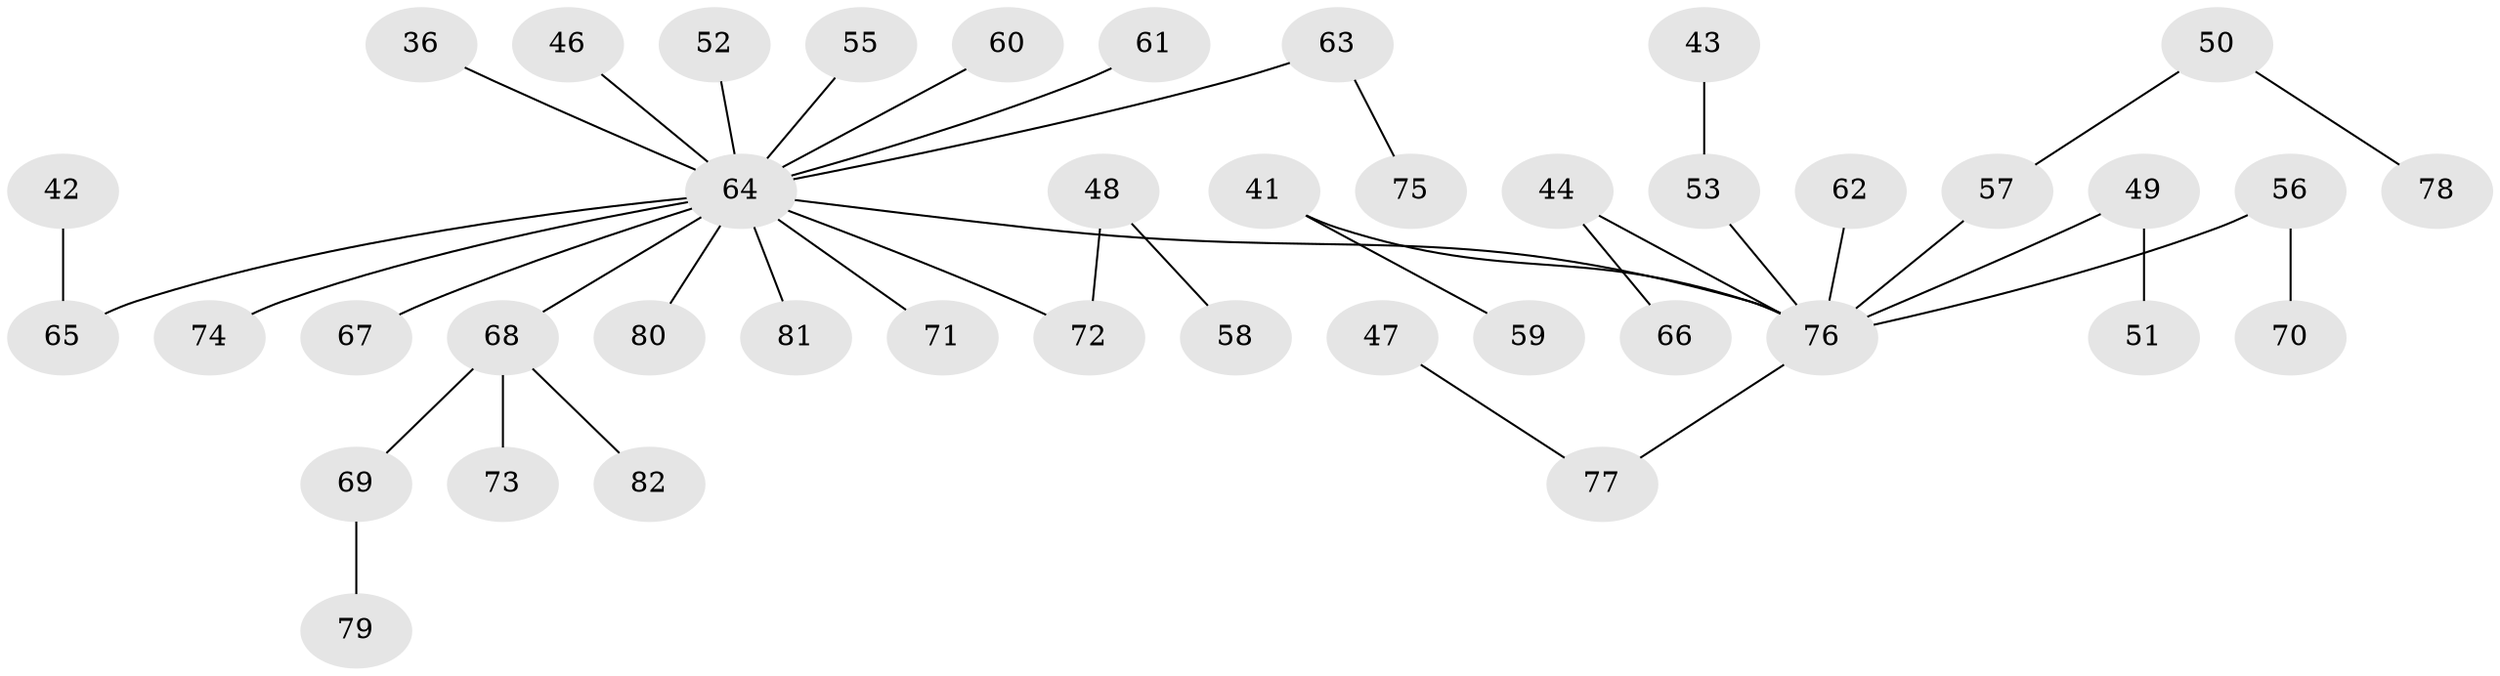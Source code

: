 // original degree distribution, {4: 0.024390243902439025, 3: 0.15853658536585366, 2: 0.24390243902439024, 7: 0.012195121951219513, 5: 0.036585365853658534, 6: 0.024390243902439025, 1: 0.5}
// Generated by graph-tools (version 1.1) at 2025/53/03/09/25 04:53:29]
// undirected, 41 vertices, 40 edges
graph export_dot {
graph [start="1"]
  node [color=gray90,style=filled];
  36;
  41;
  42;
  43 [super="+27+31"];
  44;
  46;
  47;
  48 [super="+33"];
  49;
  50;
  51;
  52;
  53 [super="+25"];
  55;
  56 [super="+18"];
  57 [super="+45"];
  58;
  59;
  60;
  61;
  62;
  63;
  64 [super="+5+14+28+54+34"];
  65 [super="+15"];
  66;
  67;
  68 [super="+32"];
  69;
  70;
  71;
  72 [super="+22"];
  73;
  74;
  75;
  76 [super="+11+13+10+23+19+21"];
  77 [super="+35"];
  78;
  79;
  80;
  81;
  82;
  36 -- 64;
  41 -- 59;
  41 -- 76;
  42 -- 65;
  43 -- 53;
  44 -- 66;
  44 -- 76;
  46 -- 64;
  47 -- 77;
  48 -- 58;
  48 -- 72;
  49 -- 51;
  49 -- 76;
  50 -- 78;
  50 -- 57;
  52 -- 64;
  53 -- 76;
  55 -- 64;
  56 -- 70;
  56 -- 76;
  57 -- 76;
  60 -- 64;
  61 -- 64;
  62 -- 76;
  63 -- 75;
  63 -- 64;
  64 -- 72;
  64 -- 65;
  64 -- 67;
  64 -- 68;
  64 -- 71;
  64 -- 74;
  64 -- 76;
  64 -- 80;
  64 -- 81;
  68 -- 73;
  68 -- 82;
  68 -- 69;
  69 -- 79;
  76 -- 77;
}
